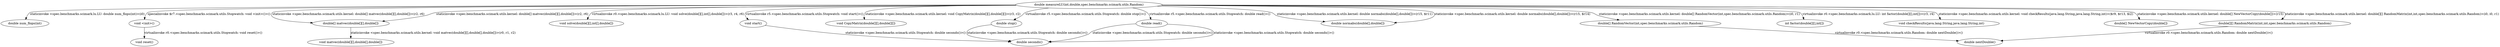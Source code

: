 digraph g {
16[label="void matvec(double[][],double[],double[])"]
13[label="double num_flops(int)"]
6[label="double stop()"]
7[label="double[] RandomVector(int,spec.benchmarks.scimark.utils.Random)"]
9[label="void solve(double[][],int[],double[])"]
2[label="void <init>()"]
0[label="double measureLU(int,double,spec.benchmarks.scimark.utils.Random)"]
4[label="void CopyMatrix(double[][],double[][])"]
10[label="double[] matvec(double[][],double[])"]
14[label="double read()"]
17[label="double nextDouble()"]
11[label="double normabs(double[],double[])"]
15[label="double seconds()"]
3[label="void start()"]
5[label="int factor(double[][],int[])"]
12[label="void checkResults(java.lang.String,java.lang.String,int)"]
18[label="void reset()"]
8[label="double[] NewVectorCopy(double[])"]
1[label="double[][] RandomMatrix(int,int,spec.benchmarks.scimark.utils.Random)"]
0->1[label="staticinvoke <spec.benchmarks.scimark.utils.kernel: double[][] RandomMatrix(int,int,spec.benchmarks.scimark.utils.Random)>(i0, i0, r1)"]
0->2[label="specialinvoke $r7.<spec.benchmarks.scimark.utils.Stopwatch: void <init>()>()"]
0->3[label="virtualinvoke r5.<spec.benchmarks.scimark.utils.Stopwatch: void start()>()"]
10->16[label="staticinvoke <spec.benchmarks.scimark.utils.kernel: void matvec(double[][],double[],double[])>(r0, r1, r2)"]
0->4[label="staticinvoke <spec.benchmarks.scimark.utils.kernel: void CopyMatrix(double[][],double[][])>(r3, r2)"]
0->5[label="virtualinvoke r0.<spec.benchmarks.scimark.lu.LU: int factor(double[][],int[])>(r3, r4)"]
0->6[label="virtualinvoke r5.<spec.benchmarks.scimark.utils.Stopwatch: double stop()>()"]
0->7[label="staticinvoke <spec.benchmarks.scimark.utils.kernel: double[] RandomVector(int,spec.benchmarks.scimark.utils.Random)>(i0, r1)"]
0->8[label="staticinvoke <spec.benchmarks.scimark.utils.kernel: double[] NewVectorCopy(double[])>(r15)"]
0->9[label="virtualinvoke r0.<spec.benchmarks.scimark.lu.LU: void solve(double[][],int[],double[])>(r3, r4, r6)"]
14->15[label="staticinvoke <spec.benchmarks.scimark.utils.Stopwatch: double seconds()>()"]
14->15[label="staticinvoke <spec.benchmarks.scimark.utils.Stopwatch: double seconds()>()"]
7->17[label="virtualinvoke r0.<spec.benchmarks.scimark.utils.Random: double nextDouble()>()"]
6->15[label="staticinvoke <spec.benchmarks.scimark.utils.Stopwatch: double seconds()>()"]
3->15[label="staticinvoke <spec.benchmarks.scimark.utils.Stopwatch: double seconds()>()"]
2->18[label="virtualinvoke r0.<spec.benchmarks.scimark.utils.Stopwatch: void reset()>()"]
1->17[label="virtualinvoke r0.<spec.benchmarks.scimark.utils.Random: double nextDouble()>()"]
0->13[label="staticinvoke <spec.benchmarks.scimark.lu.LU: double num_flops(int)>(i0)"]
0->14[label="virtualinvoke r5.<spec.benchmarks.scimark.utils.Stopwatch: double read()>()"]
0->11[label="staticinvoke <spec.benchmarks.scimark.utils.kernel: double normabs(double[],double[])>(r15, $r14)"]
0->11[label="staticinvoke <spec.benchmarks.scimark.utils.kernel: double normabs(double[],double[])>(r15, $r11)"]
0->12[label="staticinvoke <spec.benchmarks.scimark.utils.kernel: void checkResults(java.lang.String,java.lang.String,int)>($r9, $r13, $i2)"]
0->10[label="staticinvoke <spec.benchmarks.scimark.utils.kernel: double[] matvec(double[][],double[])>(r2, r6)"]
0->10[label="staticinvoke <spec.benchmarks.scimark.utils.kernel: double[] matvec(double[][],double[])>(r2, r6)"]
}